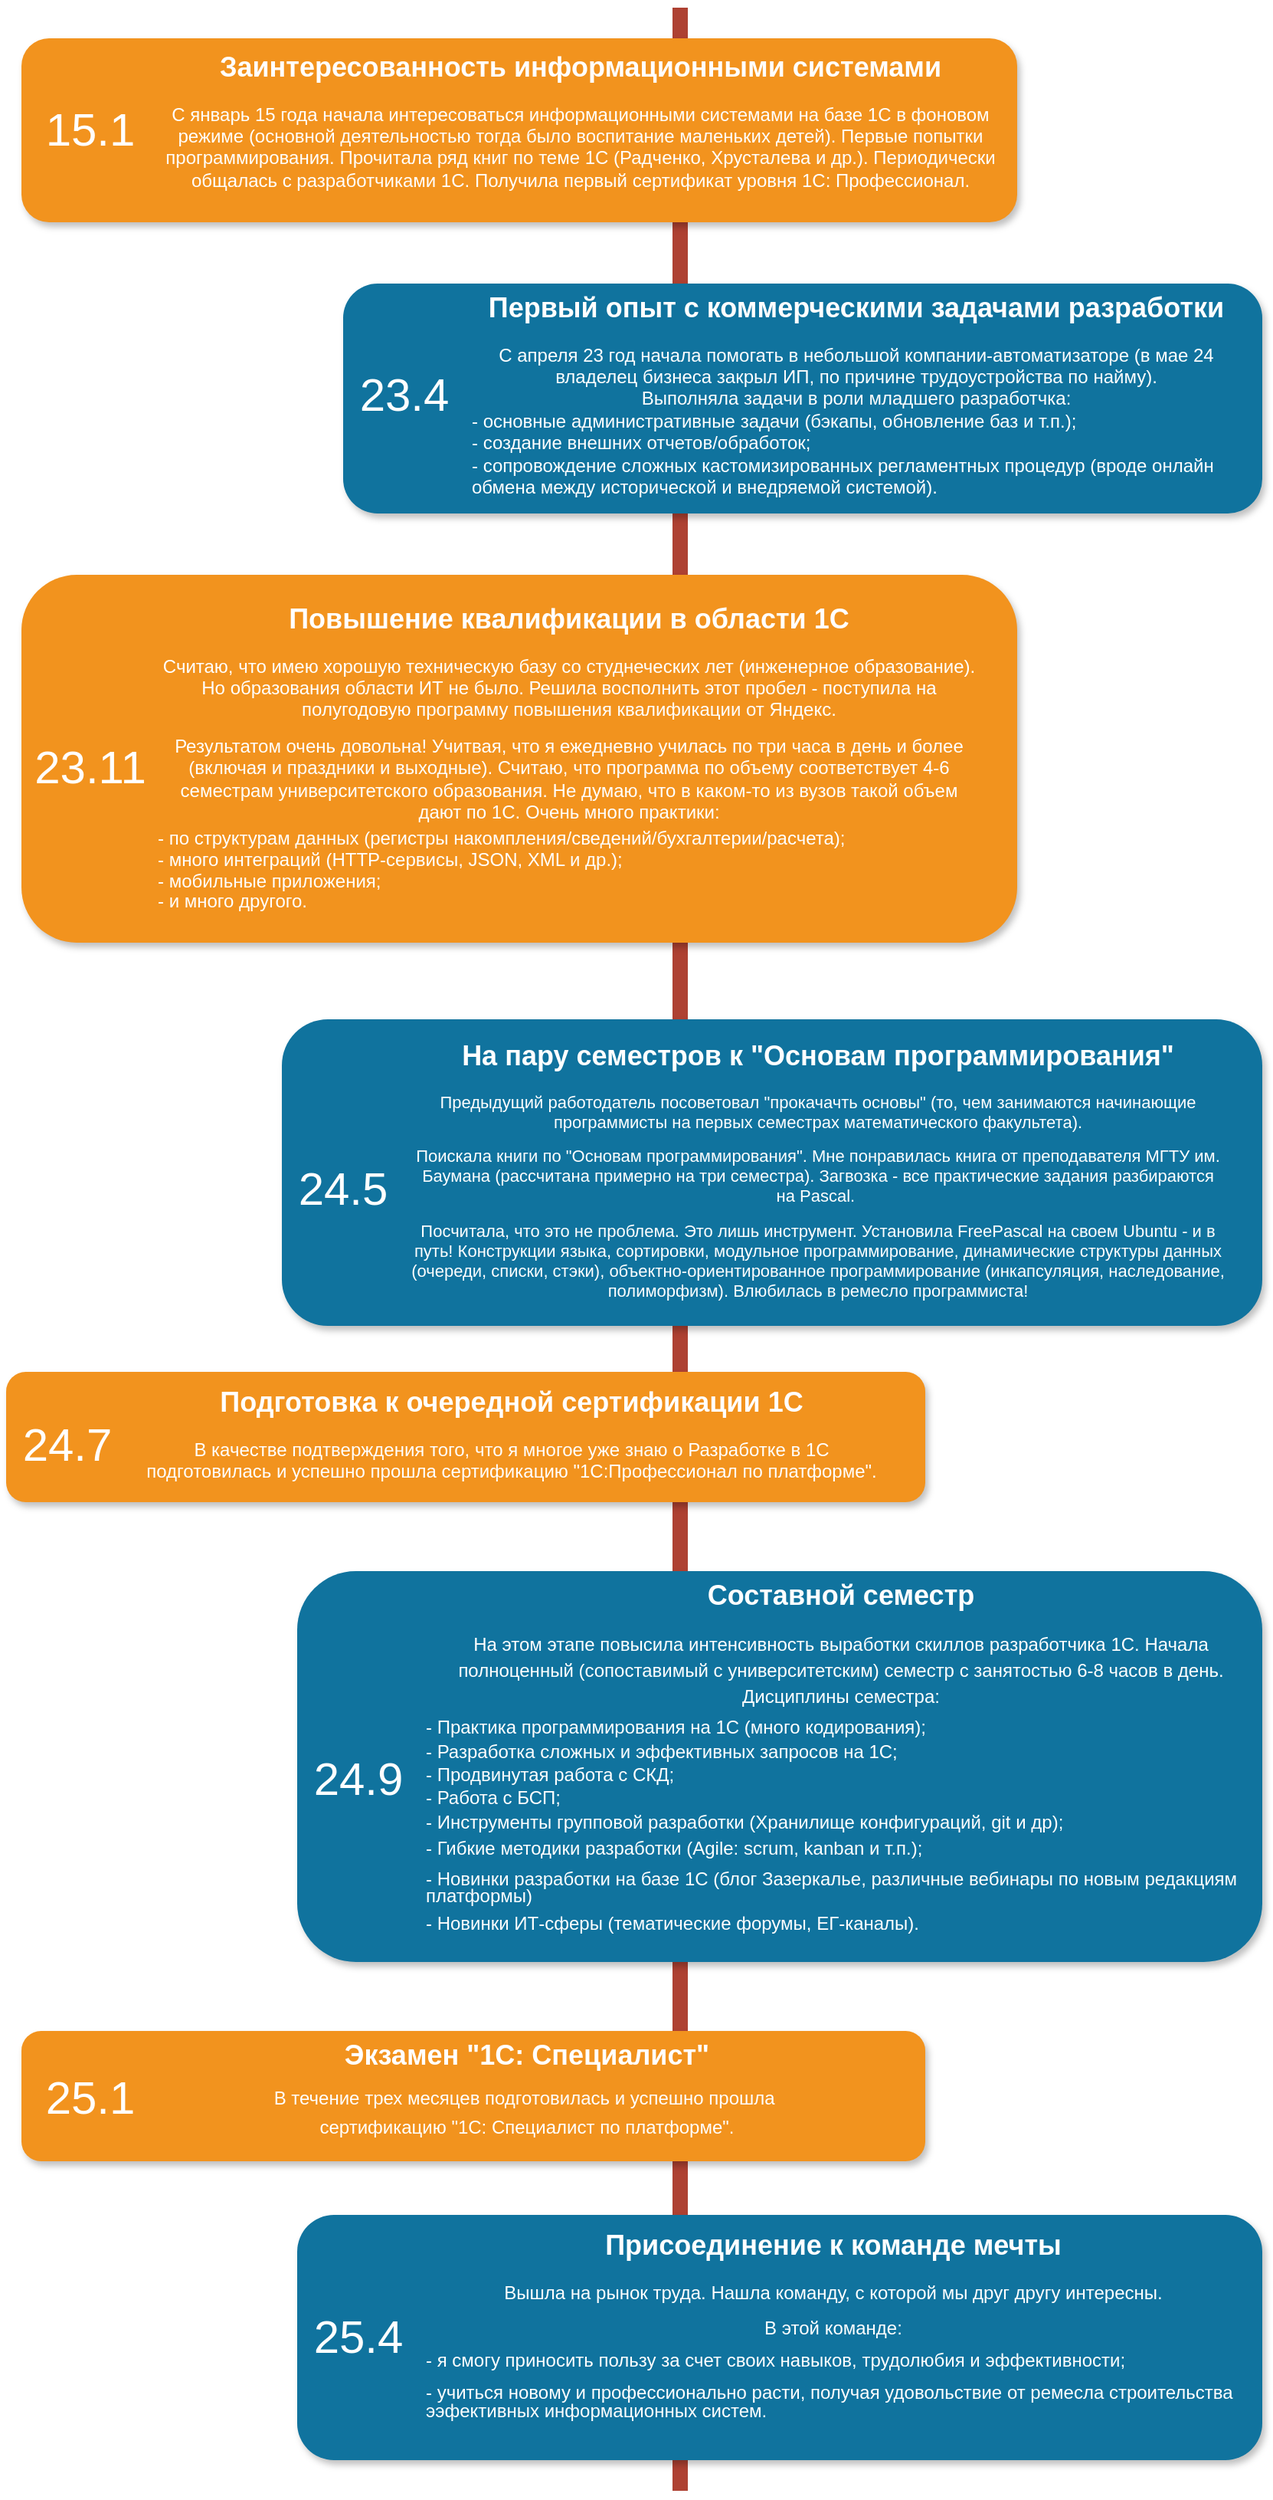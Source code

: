 <mxfile version="24.4.0" type="device">
  <diagram name="Page-1" id="fbcf5db9-b524-4cd4-e4f3-379dc89c3999">
    <mxGraphModel dx="1434" dy="844" grid="1" gridSize="10" guides="1" tooltips="1" connect="1" arrows="1" fold="1" page="1" pageScale="1" pageWidth="850" pageHeight="1100" background="none" math="0" shadow="0">
      <root>
        <mxCell id="0" />
        <mxCell id="1" parent="0" />
        <mxCell id="2a0f93b5c73ef8e7-1" value="" style="line;strokeWidth=10;direction=south;html=1;fillColor=none;fontSize=13;fontColor=#000000;align=center;strokeColor=#AE4132;" parent="1" vertex="1">
          <mxGeometry x="450" y="30" width="10" height="1620" as="geometry" />
        </mxCell>
        <mxCell id="2a0f93b5c73ef8e7-2" value="" style="rounded=1;whiteSpace=wrap;html=1;strokeColor=none;strokeWidth=1;fillColor=#F2931E;fontSize=13;fontColor=#FFFFFF;align=center;gradientColor=none;gradientDirection=east;verticalAlign=top;shadow=1;" parent="1" vertex="1">
          <mxGeometry x="25" y="50" width="650" height="120" as="geometry" />
        </mxCell>
        <mxCell id="2a0f93b5c73ef8e7-3" value="15.1" style="text;html=1;strokeColor=none;fillColor=none;align=center;verticalAlign=middle;whiteSpace=wrap;fontSize=30;fontColor=#FFFFFF;" parent="1" vertex="1">
          <mxGeometry x="50" y="98.5" width="40" height="20" as="geometry" />
        </mxCell>
        <mxCell id="2a0f93b5c73ef8e7-4" value="" style="rounded=1;whiteSpace=wrap;html=1;strokeColor=none;strokeWidth=1;fillColor=#10739E;fontSize=13;fontColor=#FFFFFF;align=center;gradientColor=none;gradientDirection=east;verticalAlign=top;shadow=1;" parent="1" vertex="1">
          <mxGeometry x="235" y="210" width="600" height="150" as="geometry" />
        </mxCell>
        <mxCell id="2a0f93b5c73ef8e7-5" value="23.4" style="text;html=1;strokeColor=none;fillColor=none;align=center;verticalAlign=middle;whiteSpace=wrap;fontSize=30;fontColor=#FFFFFF;" parent="1" vertex="1">
          <mxGeometry x="255" y="272" width="40" height="20" as="geometry" />
        </mxCell>
        <mxCell id="2a0f93b5c73ef8e7-6" value="" style="rounded=1;whiteSpace=wrap;html=1;strokeColor=none;strokeWidth=1;fillColor=#F2931E;fontSize=13;fontColor=#FFFFFF;align=center;gradientColor=none;gradientDirection=east;verticalAlign=top;shadow=1;" parent="1" vertex="1">
          <mxGeometry x="25" y="400" width="650" height="240" as="geometry" />
        </mxCell>
        <mxCell id="2a0f93b5c73ef8e7-7" value="23.11" style="text;html=1;strokeColor=none;fillColor=none;align=center;verticalAlign=middle;whiteSpace=wrap;fontSize=30;fontColor=#FFFFFF;" parent="1" vertex="1">
          <mxGeometry x="50" y="515" width="40" height="20" as="geometry" />
        </mxCell>
        <mxCell id="2a0f93b5c73ef8e7-8" value="" style="rounded=1;whiteSpace=wrap;html=1;strokeColor=none;strokeWidth=1;fillColor=#10739E;fontSize=13;fontColor=#FFFFFF;align=center;gradientColor=none;gradientDirection=east;verticalAlign=top;shadow=1;" parent="1" vertex="1">
          <mxGeometry x="195" y="690" width="640" height="200" as="geometry" />
        </mxCell>
        <mxCell id="2a0f93b5c73ef8e7-9" value="24.5" style="text;html=1;strokeColor=none;fillColor=none;align=center;verticalAlign=middle;whiteSpace=wrap;fontSize=30;fontColor=#FFFFFF;" parent="1" vertex="1">
          <mxGeometry x="215" y="790" width="40" height="20" as="geometry" />
        </mxCell>
        <mxCell id="2a0f93b5c73ef8e7-10" value="" style="rounded=1;whiteSpace=wrap;html=1;strokeColor=none;strokeWidth=1;fillColor=#F2931E;fontSize=13;fontColor=#FFFFFF;align=center;gradientColor=none;gradientDirection=east;verticalAlign=top;shadow=1;" parent="1" vertex="1">
          <mxGeometry x="15" y="920" width="600" height="85" as="geometry" />
        </mxCell>
        <mxCell id="2a0f93b5c73ef8e7-11" value="24.7" style="text;html=1;strokeColor=none;fillColor=none;align=center;verticalAlign=middle;whiteSpace=wrap;fontSize=30;fontColor=#FFFFFF;" parent="1" vertex="1">
          <mxGeometry x="35" y="956.5" width="40" height="20" as="geometry" />
        </mxCell>
        <mxCell id="2a0f93b5c73ef8e7-12" value="" style="rounded=1;whiteSpace=wrap;html=1;strokeColor=none;strokeWidth=1;fillColor=#10739E;fontSize=13;fontColor=#FFFFFF;align=center;gradientColor=none;gradientDirection=east;verticalAlign=top;shadow=1;" parent="1" vertex="1">
          <mxGeometry x="205" y="1050" width="630" height="255" as="geometry" />
        </mxCell>
        <mxCell id="2a0f93b5c73ef8e7-13" value="24.9" style="text;html=1;strokeColor=none;fillColor=none;align=center;verticalAlign=middle;whiteSpace=wrap;fontSize=30;fontColor=#FFFFFF;" parent="1" vertex="1">
          <mxGeometry x="225" y="1175" width="40" height="20" as="geometry" />
        </mxCell>
        <mxCell id="2a0f93b5c73ef8e7-14" value="" style="rounded=1;whiteSpace=wrap;html=1;strokeColor=none;strokeWidth=1;fillColor=#F2931E;fontSize=13;fontColor=#FFFFFF;align=center;gradientColor=none;gradientDirection=east;verticalAlign=top;shadow=1;" parent="1" vertex="1">
          <mxGeometry x="25" y="1350" width="590" height="85" as="geometry" />
        </mxCell>
        <mxCell id="2a0f93b5c73ef8e7-15" value="25.1" style="text;html=1;strokeColor=none;fillColor=none;align=center;verticalAlign=middle;whiteSpace=wrap;fontSize=30;fontColor=#FFFFFF;" parent="1" vertex="1">
          <mxGeometry x="50" y="1382.5" width="40" height="20" as="geometry" />
        </mxCell>
        <mxCell id="2a0f93b5c73ef8e7-16" value="" style="rounded=1;whiteSpace=wrap;html=1;strokeColor=none;strokeWidth=1;fillColor=#10739E;fontSize=13;fontColor=#FFFFFF;align=center;gradientColor=none;gradientDirection=east;verticalAlign=top;shadow=1;" parent="1" vertex="1">
          <mxGeometry x="205" y="1470" width="630" height="160" as="geometry" />
        </mxCell>
        <mxCell id="2a0f93b5c73ef8e7-17" value="25.4" style="text;html=1;strokeColor=none;fillColor=none;align=center;verticalAlign=middle;whiteSpace=wrap;fontSize=30;fontColor=#FFFFFF;" parent="1" vertex="1">
          <mxGeometry x="225" y="1539" width="40" height="20" as="geometry" />
        </mxCell>
        <mxCell id="2a0f93b5c73ef8e7-18" value="&lt;h1&gt;Заинтересованность информационными системами&lt;/h1&gt;&lt;p&gt;&lt;font style=&quot;font-size: 12px;&quot;&gt;С январь 15 года начала интересоваться информационными системами на базе 1С&amp;nbsp;&lt;/font&gt;&lt;span style=&quot;font-size: 12px; background-color: initial;&quot;&gt;в фоновом режиме&amp;nbsp;&lt;/span&gt;&lt;span style=&quot;background-color: initial; font-size: 12px;&quot;&gt;(основной деятельностью тогда было воспитание маленьких детей)&lt;/span&gt;&lt;span style=&quot;background-color: initial; font-size: 12px;&quot;&gt;. Первые попытки программирования. Прочитала ряд книг по теме 1С (Радченко, Хрусталева и др.). Периодически общалась с разработчиками 1С. Получила первый сертификат уровня 1С: Профессионал.&lt;/span&gt;&lt;/p&gt;&lt;p&gt;&lt;font style=&quot;font-size: 12px;&quot;&gt;&lt;br&gt;&lt;/font&gt;&lt;/p&gt;" style="text;html=1;spacing=5;spacingTop=-20;whiteSpace=wrap;overflow=hidden;strokeColor=none;strokeWidth=4;fillColor=none;gradientColor=#007FFF;fontSize=9;fontColor=#FFFFFF;align=center;" parent="1" vertex="1">
          <mxGeometry x="105" y="57" width="570" height="103" as="geometry" />
        </mxCell>
        <mxCell id="2a0f93b5c73ef8e7-19" value="&lt;h1&gt;Первый опыт с коммерческими задачами разработки&lt;/h1&gt;&lt;div&gt;&lt;font style=&quot;font-size: 12px;&quot;&gt;С апреля 23 год начала помогать в небольшой компании-автоматизаторе (в мае 24 владелец бизнеса закрыл ИП, по причине трудоустройства по найму). &lt;br&gt;Выполняла задачи в роли младшего разработчка:&lt;/font&gt;&lt;/div&gt;&lt;div style=&quot;text-align: left;&quot;&gt;&lt;font style=&quot;font-size: 12px;&quot;&gt;- основные административные задачи (бэкапы, обновление баз и т.п.);&lt;/font&gt;&lt;/div&gt;&lt;div style=&quot;text-align: left;&quot;&gt;&lt;font style=&quot;font-size: 12px;&quot;&gt;- создание внешних отчетов/обработок;&lt;/font&gt;&lt;/div&gt;&lt;div style=&quot;text-align: left;&quot;&gt;&lt;font style=&quot;font-size: 12px;&quot;&gt;- сопровождение сложных кастомизированных регламентных процедур (вроде онлайн обмена между исторической и внедряемой системой).&amp;nbsp;&lt;/font&gt;&lt;/div&gt;" style="text;html=1;spacing=5;spacingTop=-20;whiteSpace=wrap;overflow=hidden;strokeColor=none;strokeWidth=4;fillColor=none;gradientColor=#007FFF;fontSize=9;fontColor=#FFFFFF;align=center;" parent="1" vertex="1">
          <mxGeometry x="315" y="214" width="510" height="136" as="geometry" />
        </mxCell>
        <mxCell id="2a0f93b5c73ef8e7-20" value="&lt;h1&gt;Повышение квалификации в области 1С&lt;/h1&gt;&lt;p&gt;&lt;span style=&quot;font-size: 12px;&quot;&gt;Считаю, что имею хорошую техническую базу со студнеческих лет (инженерное образование). Но образования области ИТ не было. Решила восполнить этот пробел - поступила на полугодовую программу повышения квалификации от Яндекс.&lt;/span&gt;&lt;/p&gt;&lt;p&gt;&lt;span style=&quot;font-size: 12px;&quot;&gt;Результатом очень довольна! Учитвая, что я ежедневно училась по три часа в день и более (включая и праздники и выходные). Считаю, что программа по объему соответствует 4-6 семестрам университетского образования. Не думаю, что в каком-то из вузов такой объем дают по 1С. Очень много практики:&lt;/span&gt;&lt;/p&gt;&lt;p style=&quot;text-align: left; line-height: 40%;&quot;&gt;&lt;span style=&quot;font-size: 12px;&quot;&gt;- по структурам данных (регистры накомпления/сведений/бухгалтерии/расчета);&lt;/span&gt;&lt;/p&gt;&lt;p style=&quot;text-align: left; line-height: 40%;&quot;&gt;&lt;span style=&quot;font-size: 12px;&quot;&gt;- много интеграций (HTTP-сервисы, JSON, XML и др.);&lt;/span&gt;&lt;/p&gt;&lt;p style=&quot;text-align: left; line-height: 40%;&quot;&gt;&lt;span style=&quot;font-size: 12px;&quot;&gt;- мобильные приложения;&lt;/span&gt;&lt;/p&gt;&lt;p style=&quot;text-align: left; line-height: 40%;&quot;&gt;&lt;span style=&quot;font-size: 12px;&quot;&gt;- и много другого.&lt;/span&gt;&lt;/p&gt;&lt;p style=&quot;line-height: 40%;&quot;&gt;&lt;span style=&quot;font-size: 12px;&quot;&gt;&lt;br&gt;&lt;/span&gt;&lt;/p&gt;" style="text;html=1;spacing=5;spacingTop=-20;whiteSpace=wrap;overflow=hidden;strokeColor=none;strokeWidth=4;fillColor=none;gradientColor=#007FFF;fontSize=9;fontColor=#FFFFFF;align=center;" parent="1" vertex="1">
          <mxGeometry x="110" y="417" width="545" height="216" as="geometry" />
        </mxCell>
        <mxCell id="2a0f93b5c73ef8e7-21" value="&lt;h1&gt;На пару семестров к &quot;Основам программирования&quot;&lt;/h1&gt;&lt;p&gt;&lt;font style=&quot;font-size: 11px;&quot;&gt;Предыдущий работодатель посоветовал &quot;прокачачть основы&quot; (то, чем занимаются начинающие программисты на первых семестрах математического факультета).&lt;/font&gt;&lt;/p&gt;&lt;p&gt;&lt;font style=&quot;font-size: 11px;&quot;&gt;Поискала книги по &quot;Основам программирования&quot;. Мне понравилась книга от преподавателя МГТУ им. Баумана (рассчитана примерно на три семестра). Загвозка - все практические задания разбираются на Pascal.&amp;nbsp;&lt;/font&gt;&lt;/p&gt;&lt;p&gt;&lt;font style=&quot;font-size: 11px;&quot;&gt;Посчитала, что это не проблема. Это лишь инструмент. Установила FreePascal на своем Ubuntu - и в путь! Конструкции языка, сортировки,&amp;nbsp;&lt;/font&gt;&lt;span style=&quot;font-size: 11px; background-color: initial;&quot;&gt;модульное программирование,&amp;nbsp;&lt;/span&gt;&lt;span style=&quot;font-size: 11px; background-color: initial;&quot;&gt;динамические структуры данных (очереди, списки, стэки), объектно-ориентированное программирование (инкапсуляция, наследование, полиморфизм). Влюбилась в ремесло программиста!&lt;/span&gt;&lt;/p&gt;" style="text;html=1;spacing=5;spacingTop=-20;whiteSpace=wrap;overflow=hidden;strokeColor=none;strokeWidth=4;fillColor=none;gradientColor=#007FFF;fontSize=9;fontColor=#FFFFFF;align=center;" parent="1" vertex="1">
          <mxGeometry x="275" y="702" width="540" height="178" as="geometry" />
        </mxCell>
        <mxCell id="2a0f93b5c73ef8e7-22" value="&lt;h1&gt;Подготовка к очередной сертификации 1С&lt;/h1&gt;&lt;p&gt;&lt;font style=&quot;font-size: 12px;&quot;&gt;В качестве подтверждения того, что я многое уже знаю о Разработке в 1С подготовилась и успешно прошла сертификацию &quot;1С:Профессионал по платформе&quot;.&lt;/font&gt;&lt;/p&gt;" style="text;html=1;spacing=5;spacingTop=-20;whiteSpace=wrap;overflow=hidden;strokeColor=none;strokeWidth=4;fillColor=none;gradientColor=#007FFF;fontSize=9;fontColor=#FFFFFF;align=center;" parent="1" vertex="1">
          <mxGeometry x="95" y="928" width="500" height="72" as="geometry" />
        </mxCell>
        <mxCell id="2a0f93b5c73ef8e7-23" value="&lt;h1&gt;Составной семестр&lt;/h1&gt;&lt;p style=&quot;line-height: 180%;&quot;&gt;&lt;font style=&quot;font-size: 12px;&quot;&gt;На этом этапе повысила интенсивность выработки скиллов разработчика 1С. Начала полноценный (сопоставимый с университетским) семестр с занятостью 6-8 часов в день. Дисциплины семестра:&lt;/font&gt;&lt;/p&gt;&lt;p style=&quot;text-align: left; line-height: 60%;&quot;&gt;&lt;font style=&quot;font-size: 12px;&quot;&gt;- Практика программирования на 1С (много кодирования);&lt;/font&gt;&lt;/p&gt;&lt;p style=&quot;text-align: left; line-height: 60%;&quot;&gt;&lt;font style=&quot;font-size: 12px;&quot;&gt;- Разработка сложных и эффективных запросов на 1С;&lt;/font&gt;&lt;/p&gt;&lt;p style=&quot;text-align: left; line-height: 60%;&quot;&gt;&lt;span style=&quot;font-size: 12px;&quot;&gt;- Продвинутая работа с СКД;&lt;/span&gt;&lt;/p&gt;&lt;p style=&quot;text-align: left; line-height: 60%;&quot;&gt;&lt;span style=&quot;font-size: 12px;&quot;&gt;- Работа с БСП;&lt;/span&gt;&lt;/p&gt;&lt;p style=&quot;text-align: left; line-height: 60%;&quot;&gt;&lt;span style=&quot;font-size: 12px;&quot;&gt;- Инструменты групповой разработки (Хранилище конфигураций,&amp;nbsp;&lt;/span&gt;&lt;span style=&quot;font-size: 12px; background-color: initial;&quot;&gt;git&lt;/span&gt;&lt;span style=&quot;font-size: 12px; background-color: initial;&quot;&gt;&amp;nbsp;и др);&lt;/span&gt;&lt;/p&gt;&lt;p style=&quot;text-align: left; line-height: 110%;&quot;&gt;&lt;span style=&quot;font-size: 12px;&quot;&gt;- Гибкие методики разработки (Agile: scrum, kanban и т.п.);&lt;/span&gt;&lt;/p&gt;&lt;p style=&quot;text-align: left; line-height: 110%;&quot;&gt;&lt;span style=&quot;font-size: 12px;&quot;&gt;- Новинки разработки на базе 1С (блог Зазеркалье, различные вебинары по новым редакциям платформы)&amp;nbsp;&lt;/span&gt;&lt;/p&gt;&lt;p style=&quot;text-align: left; line-height: 60%;&quot;&gt;&lt;span style=&quot;font-size: 12px;&quot;&gt;- Новинки ИТ-сферы (тематические форумы, ЕГ-каналы).&lt;/span&gt;&lt;/p&gt;" style="text;html=1;spacing=5;spacingTop=-20;whiteSpace=wrap;overflow=hidden;strokeColor=none;strokeWidth=4;fillColor=none;gradientColor=#007FFF;fontSize=9;fontColor=#FFFFFF;align=center;" parent="1" vertex="1">
          <mxGeometry x="285" y="1054" width="550" height="241" as="geometry" />
        </mxCell>
        <mxCell id="2a0f93b5c73ef8e7-24" value="&lt;h1&gt;Экзамен &quot;1С: Специалист&quot;&lt;/h1&gt;&lt;p style=&quot;line-height: 100%;&quot;&gt;&lt;font style=&quot;font-size: 12px;&quot;&gt;В течение трех месяцев подготовилась и успешно прошла&amp;nbsp;&lt;/font&gt;&lt;/p&gt;&lt;p style=&quot;line-height: 100%;&quot;&gt;&lt;font style=&quot;font-size: 12px;&quot;&gt;сертификацию &quot;1С: Специалист по платформе&quot;.&lt;/font&gt;&lt;/p&gt;" style="text;html=1;spacing=5;spacingTop=-20;whiteSpace=wrap;overflow=hidden;strokeColor=none;strokeWidth=4;fillColor=none;gradientColor=#007FFF;fontSize=9;fontColor=#FFFFFF;align=center;" parent="1" vertex="1">
          <mxGeometry x="105" y="1354" width="500" height="77" as="geometry" />
        </mxCell>
        <mxCell id="2a0f93b5c73ef8e7-25" value="&lt;h1&gt;Присоединение к команде мечты&lt;/h1&gt;&lt;p&gt;&lt;font style=&quot;font-size: 12px;&quot;&gt;Вышла на рынок труда. Нашла команду, с которой мы друг другу интересны.&lt;/font&gt;&lt;/p&gt;&lt;p&gt;&lt;font style=&quot;font-size: 12px;&quot;&gt;В этой команде:&lt;/font&gt;&lt;/p&gt;&lt;p style=&quot;text-align: left; line-height: 120%;&quot;&gt;&lt;span style=&quot;font-size: 12px;&quot;&gt;- я смогу приносить пользу за счет своих навыков, трудолюбия и эффективности;&lt;/span&gt;&lt;/p&gt;&lt;p style=&quot;text-align: left; line-height: 120%;&quot;&gt;&lt;span style=&quot;font-size: 12px;&quot;&gt;- учиться новому и профессионально расти, получая удовольствие от ремесла строительства ээфективных информационных систем.&amp;nbsp;&amp;nbsp;&lt;/span&gt;&lt;/p&gt;" style="text;html=1;spacing=5;spacingTop=-20;whiteSpace=wrap;overflow=hidden;strokeColor=none;strokeWidth=4;fillColor=none;gradientColor=#007FFF;fontSize=9;fontColor=#FFFFFF;align=center;" parent="1" vertex="1">
          <mxGeometry x="285" y="1478" width="540" height="142" as="geometry" />
        </mxCell>
      </root>
    </mxGraphModel>
  </diagram>
</mxfile>
